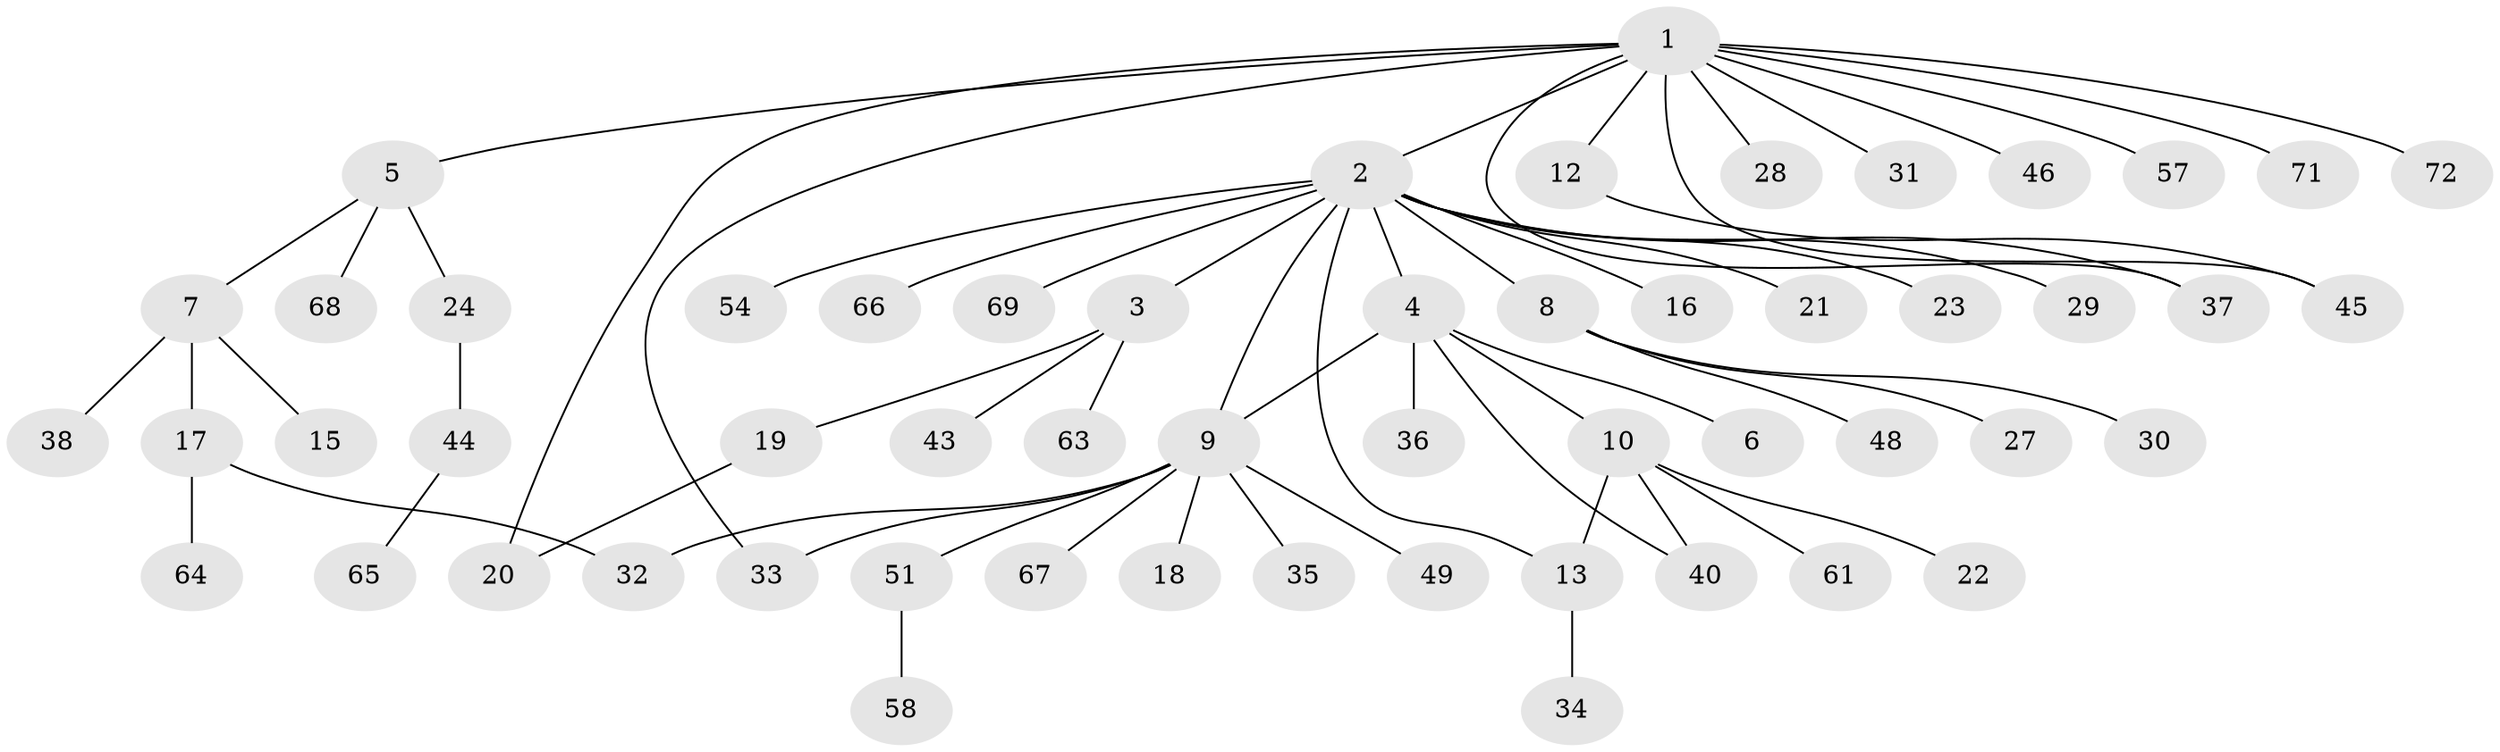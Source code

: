 // Generated by graph-tools (version 1.1) at 2025/23/03/03/25 07:23:50]
// undirected, 55 vertices, 62 edges
graph export_dot {
graph [start="1"]
  node [color=gray90,style=filled];
  1 [super="+11"];
  2 [super="+42"];
  3 [super="+53"];
  4 [super="+55"];
  5 [super="+75"];
  6;
  7 [super="+76"];
  8 [super="+14"];
  9 [super="+26"];
  10 [super="+50"];
  12 [super="+39"];
  13 [super="+41"];
  15;
  16;
  17 [super="+73"];
  18;
  19;
  20;
  21;
  22 [super="+59"];
  23;
  24 [super="+25"];
  27;
  28;
  29;
  30;
  31;
  32 [super="+56"];
  33;
  34;
  35;
  36;
  37 [super="+70"];
  38;
  40;
  43 [super="+60"];
  44;
  45 [super="+47"];
  46;
  48;
  49;
  51 [super="+52"];
  54;
  57;
  58;
  61 [super="+62"];
  63;
  64;
  65;
  66;
  67;
  68 [super="+74"];
  69;
  71;
  72;
  1 -- 2;
  1 -- 5;
  1 -- 20;
  1 -- 28;
  1 -- 37;
  1 -- 45;
  1 -- 72;
  1 -- 33;
  1 -- 71;
  1 -- 57;
  1 -- 12;
  1 -- 46;
  1 -- 31;
  2 -- 3 [weight=2];
  2 -- 4;
  2 -- 8;
  2 -- 9;
  2 -- 13;
  2 -- 16;
  2 -- 21;
  2 -- 23;
  2 -- 29;
  2 -- 37;
  2 -- 54;
  2 -- 66;
  2 -- 69;
  3 -- 19;
  3 -- 43;
  3 -- 63;
  4 -- 6;
  4 -- 10;
  4 -- 36;
  4 -- 40;
  4 -- 9;
  5 -- 7;
  5 -- 24;
  5 -- 68;
  7 -- 15;
  7 -- 17;
  7 -- 38;
  8 -- 30;
  8 -- 48;
  8 -- 27;
  9 -- 18;
  9 -- 32;
  9 -- 49;
  9 -- 67;
  9 -- 33;
  9 -- 35;
  9 -- 51;
  10 -- 13;
  10 -- 22;
  10 -- 40;
  10 -- 61;
  12 -- 45;
  13 -- 34;
  17 -- 64;
  17 -- 32;
  19 -- 20;
  24 -- 44;
  44 -- 65;
  51 -- 58;
}
